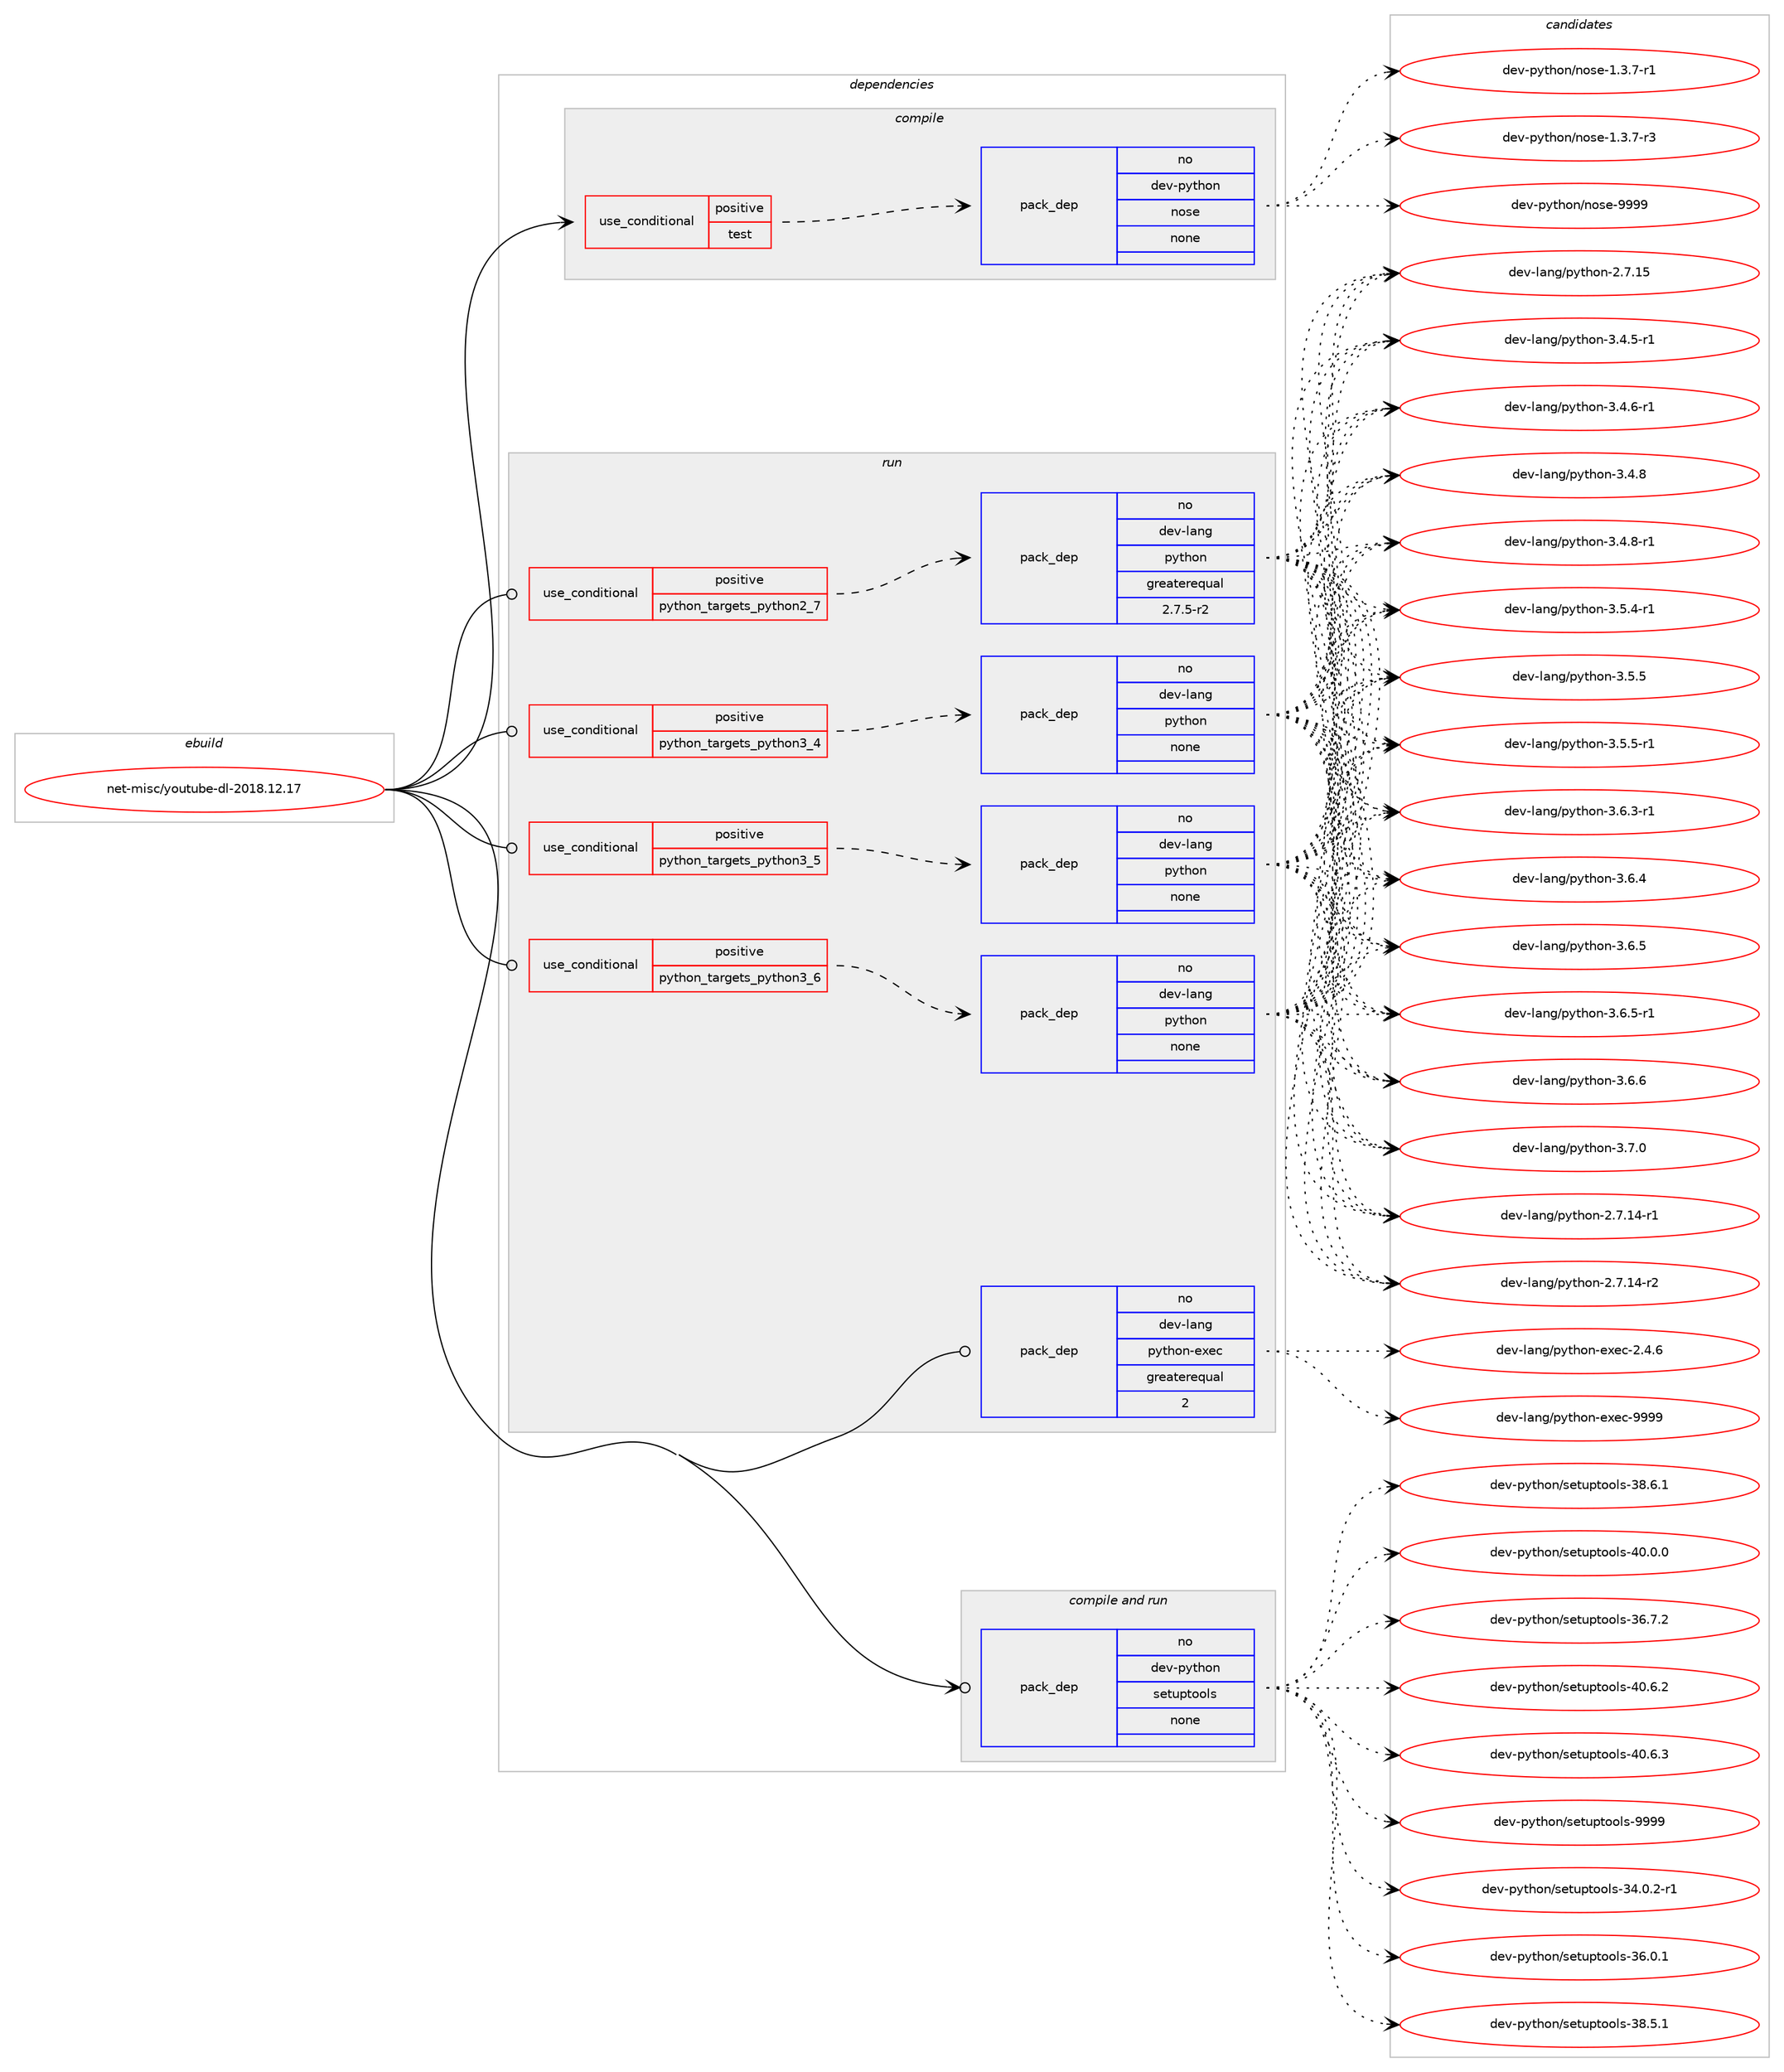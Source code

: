 digraph prolog {

# *************
# Graph options
# *************

newrank=true;
concentrate=true;
compound=true;
graph [rankdir=LR,fontname=Helvetica,fontsize=10,ranksep=1.5];#, ranksep=2.5, nodesep=0.2];
edge  [arrowhead=vee];
node  [fontname=Helvetica,fontsize=10];

# **********
# The ebuild
# **********

subgraph cluster_leftcol {
color=gray;
rank=same;
label=<<i>ebuild</i>>;
id [label="net-misc/youtube-dl-2018.12.17", color=red, width=4, href="../net-misc/youtube-dl-2018.12.17.svg"];
}

# ****************
# The dependencies
# ****************

subgraph cluster_midcol {
color=gray;
label=<<i>dependencies</i>>;
subgraph cluster_compile {
fillcolor="#eeeeee";
style=filled;
label=<<i>compile</i>>;
subgraph cond1066 {
dependency5295 [label=<<TABLE BORDER="0" CELLBORDER="1" CELLSPACING="0" CELLPADDING="4"><TR><TD ROWSPAN="3" CELLPADDING="10">use_conditional</TD></TR><TR><TD>positive</TD></TR><TR><TD>test</TD></TR></TABLE>>, shape=none, color=red];
subgraph pack4093 {
dependency5296 [label=<<TABLE BORDER="0" CELLBORDER="1" CELLSPACING="0" CELLPADDING="4" WIDTH="220"><TR><TD ROWSPAN="6" CELLPADDING="30">pack_dep</TD></TR><TR><TD WIDTH="110">no</TD></TR><TR><TD>dev-python</TD></TR><TR><TD>nose</TD></TR><TR><TD>none</TD></TR><TR><TD></TD></TR></TABLE>>, shape=none, color=blue];
}
dependency5295:e -> dependency5296:w [weight=20,style="dashed",arrowhead="vee"];
}
id:e -> dependency5295:w [weight=20,style="solid",arrowhead="vee"];
}
subgraph cluster_compileandrun {
fillcolor="#eeeeee";
style=filled;
label=<<i>compile and run</i>>;
subgraph pack4094 {
dependency5297 [label=<<TABLE BORDER="0" CELLBORDER="1" CELLSPACING="0" CELLPADDING="4" WIDTH="220"><TR><TD ROWSPAN="6" CELLPADDING="30">pack_dep</TD></TR><TR><TD WIDTH="110">no</TD></TR><TR><TD>dev-python</TD></TR><TR><TD>setuptools</TD></TR><TR><TD>none</TD></TR><TR><TD></TD></TR></TABLE>>, shape=none, color=blue];
}
id:e -> dependency5297:w [weight=20,style="solid",arrowhead="odotvee"];
}
subgraph cluster_run {
fillcolor="#eeeeee";
style=filled;
label=<<i>run</i>>;
subgraph cond1067 {
dependency5298 [label=<<TABLE BORDER="0" CELLBORDER="1" CELLSPACING="0" CELLPADDING="4"><TR><TD ROWSPAN="3" CELLPADDING="10">use_conditional</TD></TR><TR><TD>positive</TD></TR><TR><TD>python_targets_python2_7</TD></TR></TABLE>>, shape=none, color=red];
subgraph pack4095 {
dependency5299 [label=<<TABLE BORDER="0" CELLBORDER="1" CELLSPACING="0" CELLPADDING="4" WIDTH="220"><TR><TD ROWSPAN="6" CELLPADDING="30">pack_dep</TD></TR><TR><TD WIDTH="110">no</TD></TR><TR><TD>dev-lang</TD></TR><TR><TD>python</TD></TR><TR><TD>greaterequal</TD></TR><TR><TD>2.7.5-r2</TD></TR></TABLE>>, shape=none, color=blue];
}
dependency5298:e -> dependency5299:w [weight=20,style="dashed",arrowhead="vee"];
}
id:e -> dependency5298:w [weight=20,style="solid",arrowhead="odot"];
subgraph cond1068 {
dependency5300 [label=<<TABLE BORDER="0" CELLBORDER="1" CELLSPACING="0" CELLPADDING="4"><TR><TD ROWSPAN="3" CELLPADDING="10">use_conditional</TD></TR><TR><TD>positive</TD></TR><TR><TD>python_targets_python3_4</TD></TR></TABLE>>, shape=none, color=red];
subgraph pack4096 {
dependency5301 [label=<<TABLE BORDER="0" CELLBORDER="1" CELLSPACING="0" CELLPADDING="4" WIDTH="220"><TR><TD ROWSPAN="6" CELLPADDING="30">pack_dep</TD></TR><TR><TD WIDTH="110">no</TD></TR><TR><TD>dev-lang</TD></TR><TR><TD>python</TD></TR><TR><TD>none</TD></TR><TR><TD></TD></TR></TABLE>>, shape=none, color=blue];
}
dependency5300:e -> dependency5301:w [weight=20,style="dashed",arrowhead="vee"];
}
id:e -> dependency5300:w [weight=20,style="solid",arrowhead="odot"];
subgraph cond1069 {
dependency5302 [label=<<TABLE BORDER="0" CELLBORDER="1" CELLSPACING="0" CELLPADDING="4"><TR><TD ROWSPAN="3" CELLPADDING="10">use_conditional</TD></TR><TR><TD>positive</TD></TR><TR><TD>python_targets_python3_5</TD></TR></TABLE>>, shape=none, color=red];
subgraph pack4097 {
dependency5303 [label=<<TABLE BORDER="0" CELLBORDER="1" CELLSPACING="0" CELLPADDING="4" WIDTH="220"><TR><TD ROWSPAN="6" CELLPADDING="30">pack_dep</TD></TR><TR><TD WIDTH="110">no</TD></TR><TR><TD>dev-lang</TD></TR><TR><TD>python</TD></TR><TR><TD>none</TD></TR><TR><TD></TD></TR></TABLE>>, shape=none, color=blue];
}
dependency5302:e -> dependency5303:w [weight=20,style="dashed",arrowhead="vee"];
}
id:e -> dependency5302:w [weight=20,style="solid",arrowhead="odot"];
subgraph cond1070 {
dependency5304 [label=<<TABLE BORDER="0" CELLBORDER="1" CELLSPACING="0" CELLPADDING="4"><TR><TD ROWSPAN="3" CELLPADDING="10">use_conditional</TD></TR><TR><TD>positive</TD></TR><TR><TD>python_targets_python3_6</TD></TR></TABLE>>, shape=none, color=red];
subgraph pack4098 {
dependency5305 [label=<<TABLE BORDER="0" CELLBORDER="1" CELLSPACING="0" CELLPADDING="4" WIDTH="220"><TR><TD ROWSPAN="6" CELLPADDING="30">pack_dep</TD></TR><TR><TD WIDTH="110">no</TD></TR><TR><TD>dev-lang</TD></TR><TR><TD>python</TD></TR><TR><TD>none</TD></TR><TR><TD></TD></TR></TABLE>>, shape=none, color=blue];
}
dependency5304:e -> dependency5305:w [weight=20,style="dashed",arrowhead="vee"];
}
id:e -> dependency5304:w [weight=20,style="solid",arrowhead="odot"];
subgraph pack4099 {
dependency5306 [label=<<TABLE BORDER="0" CELLBORDER="1" CELLSPACING="0" CELLPADDING="4" WIDTH="220"><TR><TD ROWSPAN="6" CELLPADDING="30">pack_dep</TD></TR><TR><TD WIDTH="110">no</TD></TR><TR><TD>dev-lang</TD></TR><TR><TD>python-exec</TD></TR><TR><TD>greaterequal</TD></TR><TR><TD>2</TD></TR></TABLE>>, shape=none, color=blue];
}
id:e -> dependency5306:w [weight=20,style="solid",arrowhead="odot"];
}
}

# **************
# The candidates
# **************

subgraph cluster_choices {
rank=same;
color=gray;
label=<<i>candidates</i>>;

subgraph choice4093 {
color=black;
nodesep=1;
choice10010111845112121116104111110471101111151014549465146554511449 [label="dev-python/nose-1.3.7-r1", color=red, width=4,href="../dev-python/nose-1.3.7-r1.svg"];
choice10010111845112121116104111110471101111151014549465146554511451 [label="dev-python/nose-1.3.7-r3", color=red, width=4,href="../dev-python/nose-1.3.7-r3.svg"];
choice10010111845112121116104111110471101111151014557575757 [label="dev-python/nose-9999", color=red, width=4,href="../dev-python/nose-9999.svg"];
dependency5296:e -> choice10010111845112121116104111110471101111151014549465146554511449:w [style=dotted,weight="100"];
dependency5296:e -> choice10010111845112121116104111110471101111151014549465146554511451:w [style=dotted,weight="100"];
dependency5296:e -> choice10010111845112121116104111110471101111151014557575757:w [style=dotted,weight="100"];
}
subgraph choice4094 {
color=black;
nodesep=1;
choice1001011184511212111610411111047115101116117112116111111108115455152464846504511449 [label="dev-python/setuptools-34.0.2-r1", color=red, width=4,href="../dev-python/setuptools-34.0.2-r1.svg"];
choice100101118451121211161041111104711510111611711211611111110811545515446484649 [label="dev-python/setuptools-36.0.1", color=red, width=4,href="../dev-python/setuptools-36.0.1.svg"];
choice100101118451121211161041111104711510111611711211611111110811545515646534649 [label="dev-python/setuptools-38.5.1", color=red, width=4,href="../dev-python/setuptools-38.5.1.svg"];
choice100101118451121211161041111104711510111611711211611111110811545515646544649 [label="dev-python/setuptools-38.6.1", color=red, width=4,href="../dev-python/setuptools-38.6.1.svg"];
choice100101118451121211161041111104711510111611711211611111110811545524846484648 [label="dev-python/setuptools-40.0.0", color=red, width=4,href="../dev-python/setuptools-40.0.0.svg"];
choice100101118451121211161041111104711510111611711211611111110811545515446554650 [label="dev-python/setuptools-36.7.2", color=red, width=4,href="../dev-python/setuptools-36.7.2.svg"];
choice100101118451121211161041111104711510111611711211611111110811545524846544650 [label="dev-python/setuptools-40.6.2", color=red, width=4,href="../dev-python/setuptools-40.6.2.svg"];
choice100101118451121211161041111104711510111611711211611111110811545524846544651 [label="dev-python/setuptools-40.6.3", color=red, width=4,href="../dev-python/setuptools-40.6.3.svg"];
choice10010111845112121116104111110471151011161171121161111111081154557575757 [label="dev-python/setuptools-9999", color=red, width=4,href="../dev-python/setuptools-9999.svg"];
dependency5297:e -> choice1001011184511212111610411111047115101116117112116111111108115455152464846504511449:w [style=dotted,weight="100"];
dependency5297:e -> choice100101118451121211161041111104711510111611711211611111110811545515446484649:w [style=dotted,weight="100"];
dependency5297:e -> choice100101118451121211161041111104711510111611711211611111110811545515646534649:w [style=dotted,weight="100"];
dependency5297:e -> choice100101118451121211161041111104711510111611711211611111110811545515646544649:w [style=dotted,weight="100"];
dependency5297:e -> choice100101118451121211161041111104711510111611711211611111110811545524846484648:w [style=dotted,weight="100"];
dependency5297:e -> choice100101118451121211161041111104711510111611711211611111110811545515446554650:w [style=dotted,weight="100"];
dependency5297:e -> choice100101118451121211161041111104711510111611711211611111110811545524846544650:w [style=dotted,weight="100"];
dependency5297:e -> choice100101118451121211161041111104711510111611711211611111110811545524846544651:w [style=dotted,weight="100"];
dependency5297:e -> choice10010111845112121116104111110471151011161171121161111111081154557575757:w [style=dotted,weight="100"];
}
subgraph choice4095 {
color=black;
nodesep=1;
choice100101118451089711010347112121116104111110455046554649524511449 [label="dev-lang/python-2.7.14-r1", color=red, width=4,href="../dev-lang/python-2.7.14-r1.svg"];
choice100101118451089711010347112121116104111110455046554649524511450 [label="dev-lang/python-2.7.14-r2", color=red, width=4,href="../dev-lang/python-2.7.14-r2.svg"];
choice10010111845108971101034711212111610411111045504655464953 [label="dev-lang/python-2.7.15", color=red, width=4,href="../dev-lang/python-2.7.15.svg"];
choice1001011184510897110103471121211161041111104551465246534511449 [label="dev-lang/python-3.4.5-r1", color=red, width=4,href="../dev-lang/python-3.4.5-r1.svg"];
choice1001011184510897110103471121211161041111104551465246544511449 [label="dev-lang/python-3.4.6-r1", color=red, width=4,href="../dev-lang/python-3.4.6-r1.svg"];
choice100101118451089711010347112121116104111110455146524656 [label="dev-lang/python-3.4.8", color=red, width=4,href="../dev-lang/python-3.4.8.svg"];
choice1001011184510897110103471121211161041111104551465246564511449 [label="dev-lang/python-3.4.8-r1", color=red, width=4,href="../dev-lang/python-3.4.8-r1.svg"];
choice1001011184510897110103471121211161041111104551465346524511449 [label="dev-lang/python-3.5.4-r1", color=red, width=4,href="../dev-lang/python-3.5.4-r1.svg"];
choice100101118451089711010347112121116104111110455146534653 [label="dev-lang/python-3.5.5", color=red, width=4,href="../dev-lang/python-3.5.5.svg"];
choice1001011184510897110103471121211161041111104551465346534511449 [label="dev-lang/python-3.5.5-r1", color=red, width=4,href="../dev-lang/python-3.5.5-r1.svg"];
choice1001011184510897110103471121211161041111104551465446514511449 [label="dev-lang/python-3.6.3-r1", color=red, width=4,href="../dev-lang/python-3.6.3-r1.svg"];
choice100101118451089711010347112121116104111110455146544652 [label="dev-lang/python-3.6.4", color=red, width=4,href="../dev-lang/python-3.6.4.svg"];
choice100101118451089711010347112121116104111110455146544653 [label="dev-lang/python-3.6.5", color=red, width=4,href="../dev-lang/python-3.6.5.svg"];
choice1001011184510897110103471121211161041111104551465446534511449 [label="dev-lang/python-3.6.5-r1", color=red, width=4,href="../dev-lang/python-3.6.5-r1.svg"];
choice100101118451089711010347112121116104111110455146544654 [label="dev-lang/python-3.6.6", color=red, width=4,href="../dev-lang/python-3.6.6.svg"];
choice100101118451089711010347112121116104111110455146554648 [label="dev-lang/python-3.7.0", color=red, width=4,href="../dev-lang/python-3.7.0.svg"];
dependency5299:e -> choice100101118451089711010347112121116104111110455046554649524511449:w [style=dotted,weight="100"];
dependency5299:e -> choice100101118451089711010347112121116104111110455046554649524511450:w [style=dotted,weight="100"];
dependency5299:e -> choice10010111845108971101034711212111610411111045504655464953:w [style=dotted,weight="100"];
dependency5299:e -> choice1001011184510897110103471121211161041111104551465246534511449:w [style=dotted,weight="100"];
dependency5299:e -> choice1001011184510897110103471121211161041111104551465246544511449:w [style=dotted,weight="100"];
dependency5299:e -> choice100101118451089711010347112121116104111110455146524656:w [style=dotted,weight="100"];
dependency5299:e -> choice1001011184510897110103471121211161041111104551465246564511449:w [style=dotted,weight="100"];
dependency5299:e -> choice1001011184510897110103471121211161041111104551465346524511449:w [style=dotted,weight="100"];
dependency5299:e -> choice100101118451089711010347112121116104111110455146534653:w [style=dotted,weight="100"];
dependency5299:e -> choice1001011184510897110103471121211161041111104551465346534511449:w [style=dotted,weight="100"];
dependency5299:e -> choice1001011184510897110103471121211161041111104551465446514511449:w [style=dotted,weight="100"];
dependency5299:e -> choice100101118451089711010347112121116104111110455146544652:w [style=dotted,weight="100"];
dependency5299:e -> choice100101118451089711010347112121116104111110455146544653:w [style=dotted,weight="100"];
dependency5299:e -> choice1001011184510897110103471121211161041111104551465446534511449:w [style=dotted,weight="100"];
dependency5299:e -> choice100101118451089711010347112121116104111110455146544654:w [style=dotted,weight="100"];
dependency5299:e -> choice100101118451089711010347112121116104111110455146554648:w [style=dotted,weight="100"];
}
subgraph choice4096 {
color=black;
nodesep=1;
choice100101118451089711010347112121116104111110455046554649524511449 [label="dev-lang/python-2.7.14-r1", color=red, width=4,href="../dev-lang/python-2.7.14-r1.svg"];
choice100101118451089711010347112121116104111110455046554649524511450 [label="dev-lang/python-2.7.14-r2", color=red, width=4,href="../dev-lang/python-2.7.14-r2.svg"];
choice10010111845108971101034711212111610411111045504655464953 [label="dev-lang/python-2.7.15", color=red, width=4,href="../dev-lang/python-2.7.15.svg"];
choice1001011184510897110103471121211161041111104551465246534511449 [label="dev-lang/python-3.4.5-r1", color=red, width=4,href="../dev-lang/python-3.4.5-r1.svg"];
choice1001011184510897110103471121211161041111104551465246544511449 [label="dev-lang/python-3.4.6-r1", color=red, width=4,href="../dev-lang/python-3.4.6-r1.svg"];
choice100101118451089711010347112121116104111110455146524656 [label="dev-lang/python-3.4.8", color=red, width=4,href="../dev-lang/python-3.4.8.svg"];
choice1001011184510897110103471121211161041111104551465246564511449 [label="dev-lang/python-3.4.8-r1", color=red, width=4,href="../dev-lang/python-3.4.8-r1.svg"];
choice1001011184510897110103471121211161041111104551465346524511449 [label="dev-lang/python-3.5.4-r1", color=red, width=4,href="../dev-lang/python-3.5.4-r1.svg"];
choice100101118451089711010347112121116104111110455146534653 [label="dev-lang/python-3.5.5", color=red, width=4,href="../dev-lang/python-3.5.5.svg"];
choice1001011184510897110103471121211161041111104551465346534511449 [label="dev-lang/python-3.5.5-r1", color=red, width=4,href="../dev-lang/python-3.5.5-r1.svg"];
choice1001011184510897110103471121211161041111104551465446514511449 [label="dev-lang/python-3.6.3-r1", color=red, width=4,href="../dev-lang/python-3.6.3-r1.svg"];
choice100101118451089711010347112121116104111110455146544652 [label="dev-lang/python-3.6.4", color=red, width=4,href="../dev-lang/python-3.6.4.svg"];
choice100101118451089711010347112121116104111110455146544653 [label="dev-lang/python-3.6.5", color=red, width=4,href="../dev-lang/python-3.6.5.svg"];
choice1001011184510897110103471121211161041111104551465446534511449 [label="dev-lang/python-3.6.5-r1", color=red, width=4,href="../dev-lang/python-3.6.5-r1.svg"];
choice100101118451089711010347112121116104111110455146544654 [label="dev-lang/python-3.6.6", color=red, width=4,href="../dev-lang/python-3.6.6.svg"];
choice100101118451089711010347112121116104111110455146554648 [label="dev-lang/python-3.7.0", color=red, width=4,href="../dev-lang/python-3.7.0.svg"];
dependency5301:e -> choice100101118451089711010347112121116104111110455046554649524511449:w [style=dotted,weight="100"];
dependency5301:e -> choice100101118451089711010347112121116104111110455046554649524511450:w [style=dotted,weight="100"];
dependency5301:e -> choice10010111845108971101034711212111610411111045504655464953:w [style=dotted,weight="100"];
dependency5301:e -> choice1001011184510897110103471121211161041111104551465246534511449:w [style=dotted,weight="100"];
dependency5301:e -> choice1001011184510897110103471121211161041111104551465246544511449:w [style=dotted,weight="100"];
dependency5301:e -> choice100101118451089711010347112121116104111110455146524656:w [style=dotted,weight="100"];
dependency5301:e -> choice1001011184510897110103471121211161041111104551465246564511449:w [style=dotted,weight="100"];
dependency5301:e -> choice1001011184510897110103471121211161041111104551465346524511449:w [style=dotted,weight="100"];
dependency5301:e -> choice100101118451089711010347112121116104111110455146534653:w [style=dotted,weight="100"];
dependency5301:e -> choice1001011184510897110103471121211161041111104551465346534511449:w [style=dotted,weight="100"];
dependency5301:e -> choice1001011184510897110103471121211161041111104551465446514511449:w [style=dotted,weight="100"];
dependency5301:e -> choice100101118451089711010347112121116104111110455146544652:w [style=dotted,weight="100"];
dependency5301:e -> choice100101118451089711010347112121116104111110455146544653:w [style=dotted,weight="100"];
dependency5301:e -> choice1001011184510897110103471121211161041111104551465446534511449:w [style=dotted,weight="100"];
dependency5301:e -> choice100101118451089711010347112121116104111110455146544654:w [style=dotted,weight="100"];
dependency5301:e -> choice100101118451089711010347112121116104111110455146554648:w [style=dotted,weight="100"];
}
subgraph choice4097 {
color=black;
nodesep=1;
choice100101118451089711010347112121116104111110455046554649524511449 [label="dev-lang/python-2.7.14-r1", color=red, width=4,href="../dev-lang/python-2.7.14-r1.svg"];
choice100101118451089711010347112121116104111110455046554649524511450 [label="dev-lang/python-2.7.14-r2", color=red, width=4,href="../dev-lang/python-2.7.14-r2.svg"];
choice10010111845108971101034711212111610411111045504655464953 [label="dev-lang/python-2.7.15", color=red, width=4,href="../dev-lang/python-2.7.15.svg"];
choice1001011184510897110103471121211161041111104551465246534511449 [label="dev-lang/python-3.4.5-r1", color=red, width=4,href="../dev-lang/python-3.4.5-r1.svg"];
choice1001011184510897110103471121211161041111104551465246544511449 [label="dev-lang/python-3.4.6-r1", color=red, width=4,href="../dev-lang/python-3.4.6-r1.svg"];
choice100101118451089711010347112121116104111110455146524656 [label="dev-lang/python-3.4.8", color=red, width=4,href="../dev-lang/python-3.4.8.svg"];
choice1001011184510897110103471121211161041111104551465246564511449 [label="dev-lang/python-3.4.8-r1", color=red, width=4,href="../dev-lang/python-3.4.8-r1.svg"];
choice1001011184510897110103471121211161041111104551465346524511449 [label="dev-lang/python-3.5.4-r1", color=red, width=4,href="../dev-lang/python-3.5.4-r1.svg"];
choice100101118451089711010347112121116104111110455146534653 [label="dev-lang/python-3.5.5", color=red, width=4,href="../dev-lang/python-3.5.5.svg"];
choice1001011184510897110103471121211161041111104551465346534511449 [label="dev-lang/python-3.5.5-r1", color=red, width=4,href="../dev-lang/python-3.5.5-r1.svg"];
choice1001011184510897110103471121211161041111104551465446514511449 [label="dev-lang/python-3.6.3-r1", color=red, width=4,href="../dev-lang/python-3.6.3-r1.svg"];
choice100101118451089711010347112121116104111110455146544652 [label="dev-lang/python-3.6.4", color=red, width=4,href="../dev-lang/python-3.6.4.svg"];
choice100101118451089711010347112121116104111110455146544653 [label="dev-lang/python-3.6.5", color=red, width=4,href="../dev-lang/python-3.6.5.svg"];
choice1001011184510897110103471121211161041111104551465446534511449 [label="dev-lang/python-3.6.5-r1", color=red, width=4,href="../dev-lang/python-3.6.5-r1.svg"];
choice100101118451089711010347112121116104111110455146544654 [label="dev-lang/python-3.6.6", color=red, width=4,href="../dev-lang/python-3.6.6.svg"];
choice100101118451089711010347112121116104111110455146554648 [label="dev-lang/python-3.7.0", color=red, width=4,href="../dev-lang/python-3.7.0.svg"];
dependency5303:e -> choice100101118451089711010347112121116104111110455046554649524511449:w [style=dotted,weight="100"];
dependency5303:e -> choice100101118451089711010347112121116104111110455046554649524511450:w [style=dotted,weight="100"];
dependency5303:e -> choice10010111845108971101034711212111610411111045504655464953:w [style=dotted,weight="100"];
dependency5303:e -> choice1001011184510897110103471121211161041111104551465246534511449:w [style=dotted,weight="100"];
dependency5303:e -> choice1001011184510897110103471121211161041111104551465246544511449:w [style=dotted,weight="100"];
dependency5303:e -> choice100101118451089711010347112121116104111110455146524656:w [style=dotted,weight="100"];
dependency5303:e -> choice1001011184510897110103471121211161041111104551465246564511449:w [style=dotted,weight="100"];
dependency5303:e -> choice1001011184510897110103471121211161041111104551465346524511449:w [style=dotted,weight="100"];
dependency5303:e -> choice100101118451089711010347112121116104111110455146534653:w [style=dotted,weight="100"];
dependency5303:e -> choice1001011184510897110103471121211161041111104551465346534511449:w [style=dotted,weight="100"];
dependency5303:e -> choice1001011184510897110103471121211161041111104551465446514511449:w [style=dotted,weight="100"];
dependency5303:e -> choice100101118451089711010347112121116104111110455146544652:w [style=dotted,weight="100"];
dependency5303:e -> choice100101118451089711010347112121116104111110455146544653:w [style=dotted,weight="100"];
dependency5303:e -> choice1001011184510897110103471121211161041111104551465446534511449:w [style=dotted,weight="100"];
dependency5303:e -> choice100101118451089711010347112121116104111110455146544654:w [style=dotted,weight="100"];
dependency5303:e -> choice100101118451089711010347112121116104111110455146554648:w [style=dotted,weight="100"];
}
subgraph choice4098 {
color=black;
nodesep=1;
choice100101118451089711010347112121116104111110455046554649524511449 [label="dev-lang/python-2.7.14-r1", color=red, width=4,href="../dev-lang/python-2.7.14-r1.svg"];
choice100101118451089711010347112121116104111110455046554649524511450 [label="dev-lang/python-2.7.14-r2", color=red, width=4,href="../dev-lang/python-2.7.14-r2.svg"];
choice10010111845108971101034711212111610411111045504655464953 [label="dev-lang/python-2.7.15", color=red, width=4,href="../dev-lang/python-2.7.15.svg"];
choice1001011184510897110103471121211161041111104551465246534511449 [label="dev-lang/python-3.4.5-r1", color=red, width=4,href="../dev-lang/python-3.4.5-r1.svg"];
choice1001011184510897110103471121211161041111104551465246544511449 [label="dev-lang/python-3.4.6-r1", color=red, width=4,href="../dev-lang/python-3.4.6-r1.svg"];
choice100101118451089711010347112121116104111110455146524656 [label="dev-lang/python-3.4.8", color=red, width=4,href="../dev-lang/python-3.4.8.svg"];
choice1001011184510897110103471121211161041111104551465246564511449 [label="dev-lang/python-3.4.8-r1", color=red, width=4,href="../dev-lang/python-3.4.8-r1.svg"];
choice1001011184510897110103471121211161041111104551465346524511449 [label="dev-lang/python-3.5.4-r1", color=red, width=4,href="../dev-lang/python-3.5.4-r1.svg"];
choice100101118451089711010347112121116104111110455146534653 [label="dev-lang/python-3.5.5", color=red, width=4,href="../dev-lang/python-3.5.5.svg"];
choice1001011184510897110103471121211161041111104551465346534511449 [label="dev-lang/python-3.5.5-r1", color=red, width=4,href="../dev-lang/python-3.5.5-r1.svg"];
choice1001011184510897110103471121211161041111104551465446514511449 [label="dev-lang/python-3.6.3-r1", color=red, width=4,href="../dev-lang/python-3.6.3-r1.svg"];
choice100101118451089711010347112121116104111110455146544652 [label="dev-lang/python-3.6.4", color=red, width=4,href="../dev-lang/python-3.6.4.svg"];
choice100101118451089711010347112121116104111110455146544653 [label="dev-lang/python-3.6.5", color=red, width=4,href="../dev-lang/python-3.6.5.svg"];
choice1001011184510897110103471121211161041111104551465446534511449 [label="dev-lang/python-3.6.5-r1", color=red, width=4,href="../dev-lang/python-3.6.5-r1.svg"];
choice100101118451089711010347112121116104111110455146544654 [label="dev-lang/python-3.6.6", color=red, width=4,href="../dev-lang/python-3.6.6.svg"];
choice100101118451089711010347112121116104111110455146554648 [label="dev-lang/python-3.7.0", color=red, width=4,href="../dev-lang/python-3.7.0.svg"];
dependency5305:e -> choice100101118451089711010347112121116104111110455046554649524511449:w [style=dotted,weight="100"];
dependency5305:e -> choice100101118451089711010347112121116104111110455046554649524511450:w [style=dotted,weight="100"];
dependency5305:e -> choice10010111845108971101034711212111610411111045504655464953:w [style=dotted,weight="100"];
dependency5305:e -> choice1001011184510897110103471121211161041111104551465246534511449:w [style=dotted,weight="100"];
dependency5305:e -> choice1001011184510897110103471121211161041111104551465246544511449:w [style=dotted,weight="100"];
dependency5305:e -> choice100101118451089711010347112121116104111110455146524656:w [style=dotted,weight="100"];
dependency5305:e -> choice1001011184510897110103471121211161041111104551465246564511449:w [style=dotted,weight="100"];
dependency5305:e -> choice1001011184510897110103471121211161041111104551465346524511449:w [style=dotted,weight="100"];
dependency5305:e -> choice100101118451089711010347112121116104111110455146534653:w [style=dotted,weight="100"];
dependency5305:e -> choice1001011184510897110103471121211161041111104551465346534511449:w [style=dotted,weight="100"];
dependency5305:e -> choice1001011184510897110103471121211161041111104551465446514511449:w [style=dotted,weight="100"];
dependency5305:e -> choice100101118451089711010347112121116104111110455146544652:w [style=dotted,weight="100"];
dependency5305:e -> choice100101118451089711010347112121116104111110455146544653:w [style=dotted,weight="100"];
dependency5305:e -> choice1001011184510897110103471121211161041111104551465446534511449:w [style=dotted,weight="100"];
dependency5305:e -> choice100101118451089711010347112121116104111110455146544654:w [style=dotted,weight="100"];
dependency5305:e -> choice100101118451089711010347112121116104111110455146554648:w [style=dotted,weight="100"];
}
subgraph choice4099 {
color=black;
nodesep=1;
choice1001011184510897110103471121211161041111104510112010199455046524654 [label="dev-lang/python-exec-2.4.6", color=red, width=4,href="../dev-lang/python-exec-2.4.6.svg"];
choice10010111845108971101034711212111610411111045101120101994557575757 [label="dev-lang/python-exec-9999", color=red, width=4,href="../dev-lang/python-exec-9999.svg"];
dependency5306:e -> choice1001011184510897110103471121211161041111104510112010199455046524654:w [style=dotted,weight="100"];
dependency5306:e -> choice10010111845108971101034711212111610411111045101120101994557575757:w [style=dotted,weight="100"];
}
}

}
